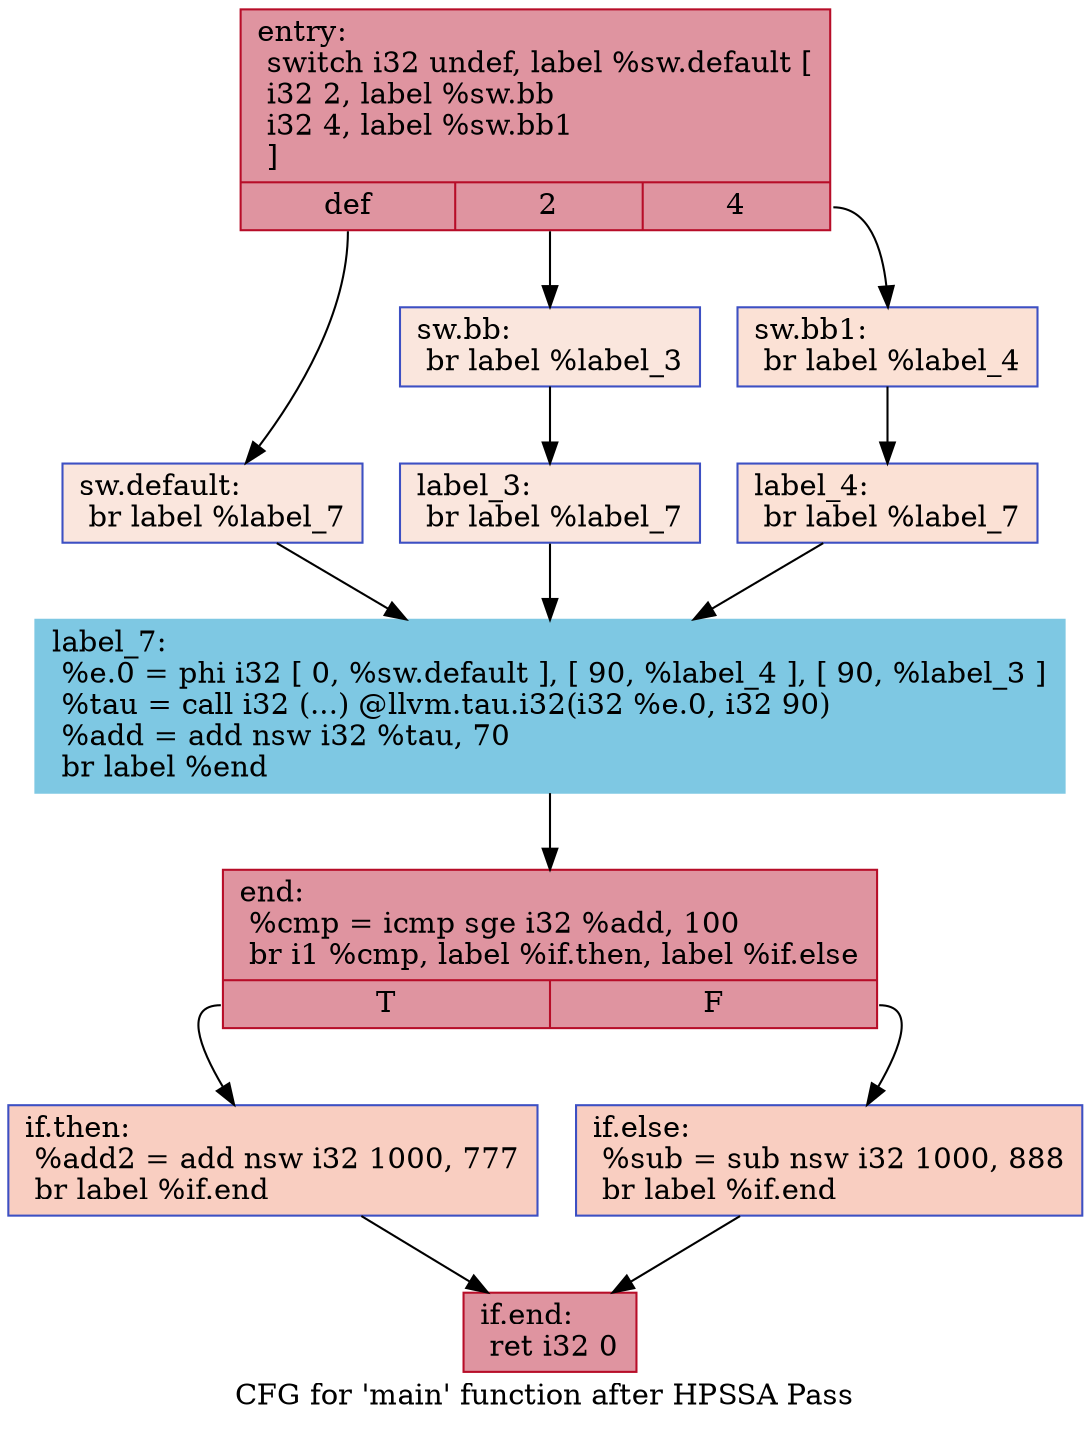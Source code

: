 digraph "CFG for 'main' function" {
	label="CFG for 'main' function after HPSSA Pass";

	Node0x55d9e0c25840 [shape=record,color="#b70d28ff", style=filled, fillcolor="#b70d2870",label="{entry:\l  switch i32 undef, label %sw.default [\l    i32 2, label %sw.bb\l    i32 4, label %sw.bb1\l  ]\l|{<s0>def|<s1>2|<s2>4}}"];
	Node0x55d9e0c25840:s0 -> Node0x55d9e0c25da0;
	Node0x55d9e0c25840:s1 -> Node0x55d9e0c25e20;
	Node0x55d9e0c25840:s2 -> Node0x55d9e0c25ec0;
	Node0x55d9e0c25e20 [shape=record,color="#3d50c3ff", style=filled, fillcolor="#f3c7b170",label="{sw.bb:                                            \l  br label %label_3\l}"];
	Node0x55d9e0c25e20 -> Node0x55d9e0c26050;
	Node0x55d9e0c25ec0 [shape=record,color="#3d50c3ff", style=filled, fillcolor="#f7bca170",label="{sw.bb1:                                           \l  br label %label_4\l}"];
	Node0x55d9e0c25ec0 -> Node0x55d9e0c26130;
	Node0x55d9e0c25da0 [shape=record,color="#3d50c3ff", style=filled, fillcolor="#f3c7b170",label="{sw.default:                                       \l  br label %label_7\l}"];
	Node0x55d9e0c25da0 -> Node0x55d9e0c26210;
	Node0x55d9e0c26050 [shape=record,color="#3d50c3ff", style=filled, fillcolor="#f3c7b170",label="{label_3:                                          \l  br label %label_7\l}"];
	Node0x55d9e0c26050 -> Node0x55d9e0c26210;
	Node0x55d9e0c26130 [shape=record,color="#3d50c3ff", style=filled, fillcolor="#f7bca170",label="{label_4:                                          \l  br label %label_7\l}"];
	Node0x55d9e0c26130 -> Node0x55d9e0c26210;
	Node0x55d9e0c26210 [shape=record,color="#7EC8E3", style=filled, fillcolor="#7EC8E3",label="{label_7:                                          \l  %e.0 = phi i32 [ 0, %sw.default ], [ 90, %label_4 ], [ 90, %label_3 ]\l  %tau = call i32 (...) @llvm.tau.i32(i32 %e.0, i32 90)\l  %add = add nsw i32 %tau, 70\l  br label %end\l}"];
	Node0x55d9e0c26210 -> Node0x55d9e0c267c0;
	Node0x55d9e0c267c0 [shape=record,color="#b70d28ff", style=filled, fillcolor="#b70d2870",label="{end:                                              \l  %cmp = icmp sge i32 %add, 100\l  br i1 %cmp, label %if.then, label %if.else\l|{<s0>T|<s1>F}}"];
	Node0x55d9e0c267c0:s0 -> Node0x55d9e0c26980;
	Node0x55d9e0c267c0:s1 -> Node0x55d9e0c26b90;
	Node0x55d9e0c26980 [shape=record,color="#3d50c3ff", style=filled, fillcolor="#f2907270",label="{if.then:                                          \l  %add2 = add nsw i32 1000, 777\l  br label %if.end\l}"];
	Node0x55d9e0c26980 -> Node0x55d9e0c26dc0;
	Node0x55d9e0c26b90 [shape=record,color="#3d50c3ff", style=filled, fillcolor="#f2907270",label="{if.else:                                          \l  %sub = sub nsw i32 1000, 888\l  br label %if.end\l}"];
	Node0x55d9e0c26b90 -> Node0x55d9e0c26dc0;
	Node0x55d9e0c26dc0 [shape=record,color="#b70d28ff", style=filled, fillcolor="#b70d2870",label="{if.end:                                           \l  ret i32 0\l}"];
}
